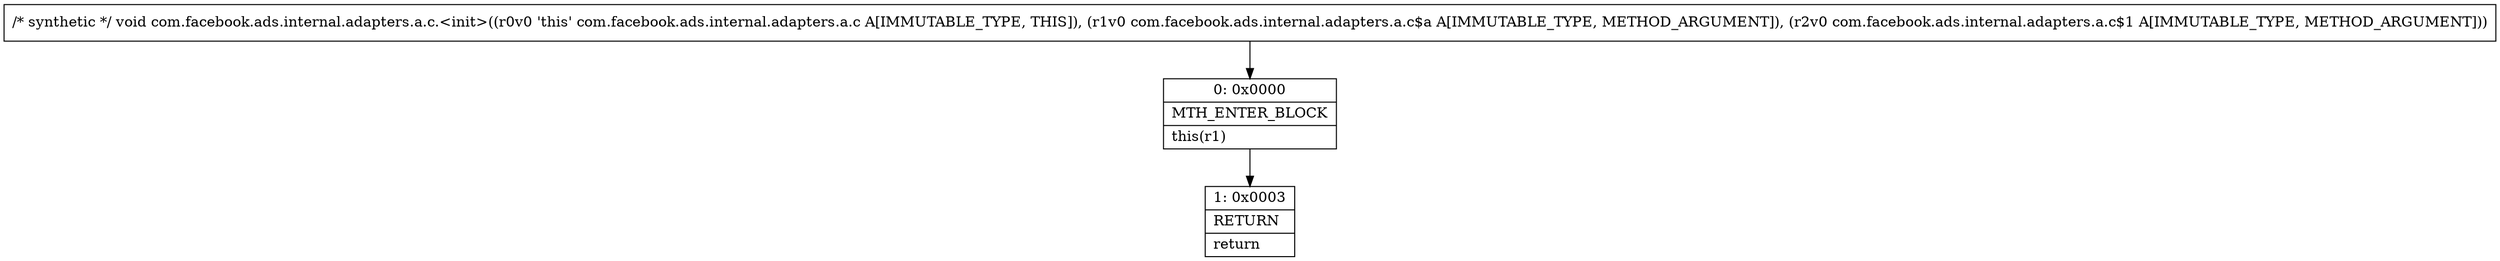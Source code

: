 digraph "CFG forcom.facebook.ads.internal.adapters.a.c.\<init\>(Lcom\/facebook\/ads\/internal\/adapters\/a\/c$a;Lcom\/facebook\/ads\/internal\/adapters\/a\/c$1;)V" {
Node_0 [shape=record,label="{0\:\ 0x0000|MTH_ENTER_BLOCK\l|this(r1)\l}"];
Node_1 [shape=record,label="{1\:\ 0x0003|RETURN\l|return\l}"];
MethodNode[shape=record,label="{\/* synthetic *\/ void com.facebook.ads.internal.adapters.a.c.\<init\>((r0v0 'this' com.facebook.ads.internal.adapters.a.c A[IMMUTABLE_TYPE, THIS]), (r1v0 com.facebook.ads.internal.adapters.a.c$a A[IMMUTABLE_TYPE, METHOD_ARGUMENT]), (r2v0 com.facebook.ads.internal.adapters.a.c$1 A[IMMUTABLE_TYPE, METHOD_ARGUMENT])) }"];
MethodNode -> Node_0;
Node_0 -> Node_1;
}

